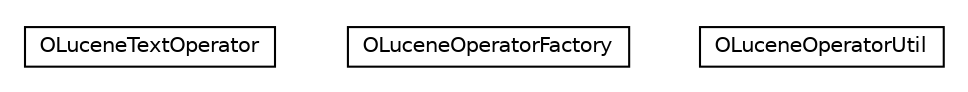#!/usr/local/bin/dot
#
# Class diagram 
# Generated by UMLGraph version R5_6-24-gf6e263 (http://www.umlgraph.org/)
#

digraph G {
	edge [fontname="Helvetica",fontsize=10,labelfontname="Helvetica",labelfontsize=10];
	node [fontname="Helvetica",fontsize=10,shape=plaintext];
	nodesep=0.25;
	ranksep=0.5;
	// com.orientechnologies.lucene.operator.OLuceneTextOperator
	c420531 [label=<<table title="com.orientechnologies.lucene.operator.OLuceneTextOperator" border="0" cellborder="1" cellspacing="0" cellpadding="2" port="p" href="./OLuceneTextOperator.html">
		<tr><td><table border="0" cellspacing="0" cellpadding="1">
<tr><td align="center" balign="center"> OLuceneTextOperator </td></tr>
		</table></td></tr>
		</table>>, URL="./OLuceneTextOperator.html", fontname="Helvetica", fontcolor="black", fontsize=10.0];
	// com.orientechnologies.lucene.operator.OLuceneOperatorFactory
	c420532 [label=<<table title="com.orientechnologies.lucene.operator.OLuceneOperatorFactory" border="0" cellborder="1" cellspacing="0" cellpadding="2" port="p" href="./OLuceneOperatorFactory.html">
		<tr><td><table border="0" cellspacing="0" cellpadding="1">
<tr><td align="center" balign="center"> OLuceneOperatorFactory </td></tr>
		</table></td></tr>
		</table>>, URL="./OLuceneOperatorFactory.html", fontname="Helvetica", fontcolor="black", fontsize=10.0];
	// com.orientechnologies.lucene.operator.OLuceneOperatorUtil
	c420533 [label=<<table title="com.orientechnologies.lucene.operator.OLuceneOperatorUtil" border="0" cellborder="1" cellspacing="0" cellpadding="2" port="p" href="./OLuceneOperatorUtil.html">
		<tr><td><table border="0" cellspacing="0" cellpadding="1">
<tr><td align="center" balign="center"> OLuceneOperatorUtil </td></tr>
		</table></td></tr>
		</table>>, URL="./OLuceneOperatorUtil.html", fontname="Helvetica", fontcolor="black", fontsize=10.0];
}

